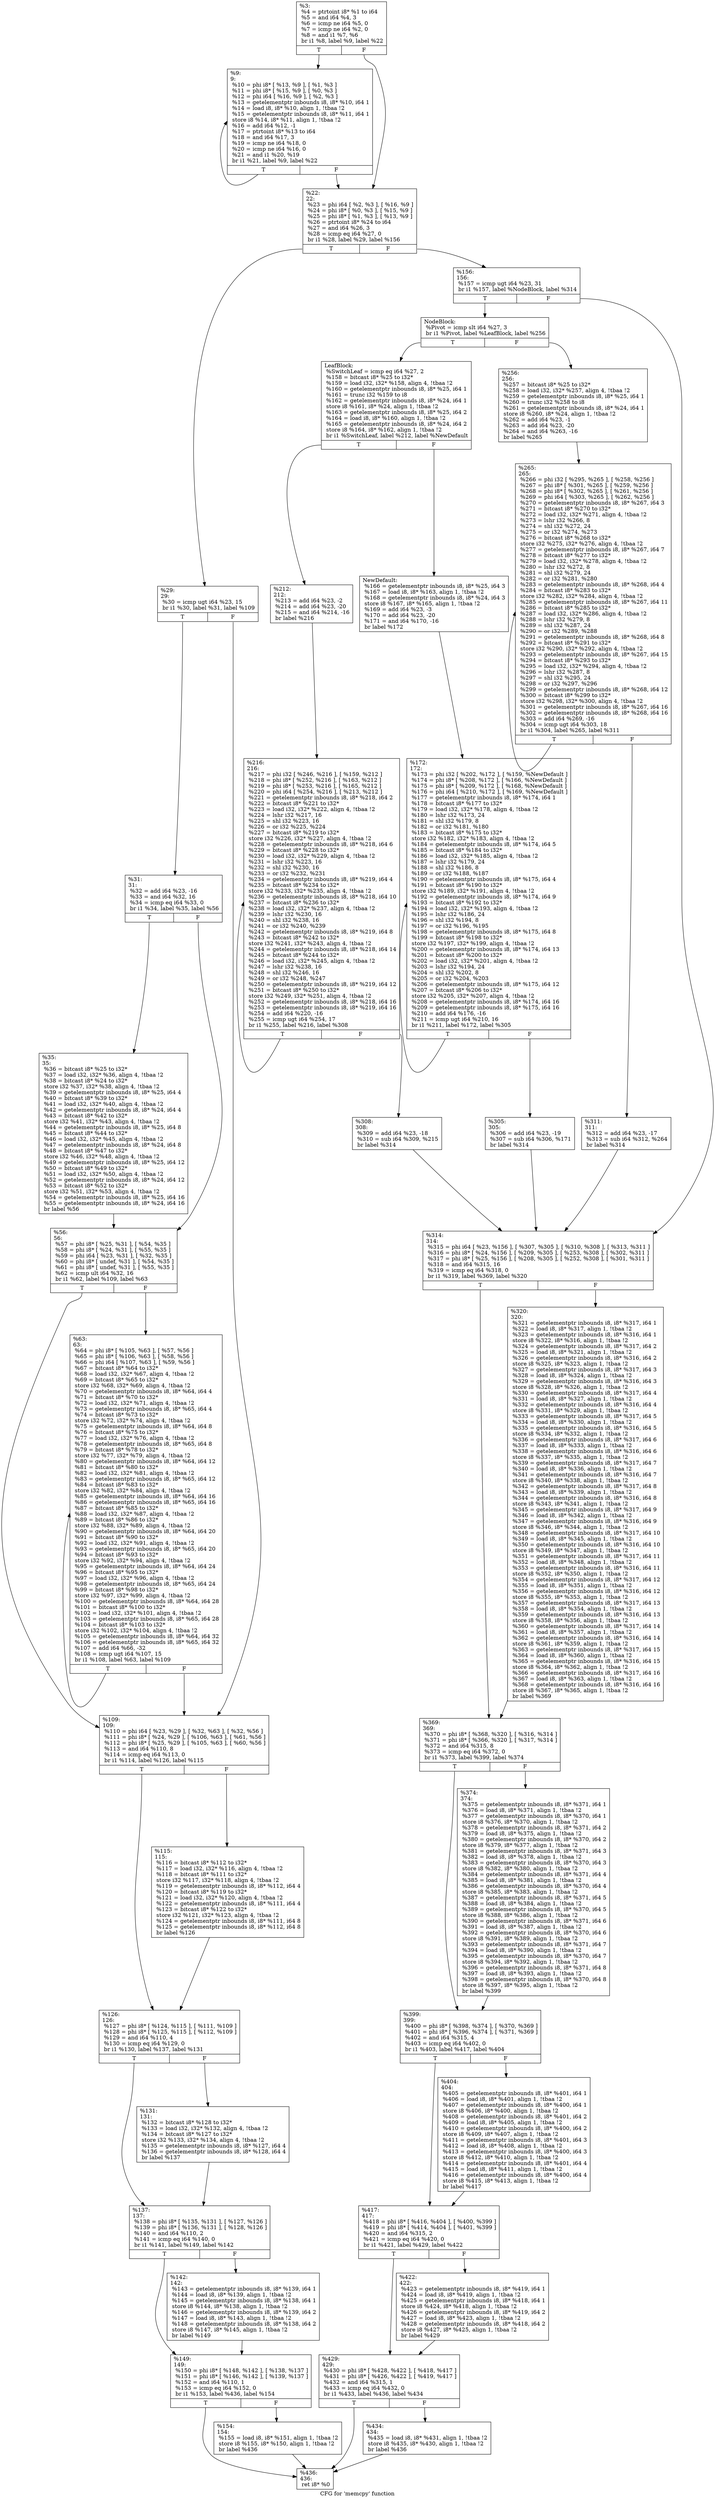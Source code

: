 digraph "CFG for 'memcpy' function" {
	label="CFG for 'memcpy' function";

	Node0x1f87d50 [shape=record,label="{%3:\l  %4 = ptrtoint i8* %1 to i64\l  %5 = and i64 %4, 3\l  %6 = icmp ne i64 %5, 0\l  %7 = icmp ne i64 %2, 0\l  %8 = and i1 %7, %6\l  br i1 %8, label %9, label %22\l|{<s0>T|<s1>F}}"];
	Node0x1f87d50:s0 -> Node0x1f8a170;
	Node0x1f87d50:s1 -> Node0x1f8a240;
	Node0x1f8a170 [shape=record,label="{%9:\l9:                                                \l  %10 = phi i8* [ %13, %9 ], [ %1, %3 ]\l  %11 = phi i8* [ %15, %9 ], [ %0, %3 ]\l  %12 = phi i64 [ %16, %9 ], [ %2, %3 ]\l  %13 = getelementptr inbounds i8, i8* %10, i64 1\l  %14 = load i8, i8* %10, align 1, !tbaa !2\l  %15 = getelementptr inbounds i8, i8* %11, i64 1\l  store i8 %14, i8* %11, align 1, !tbaa !2\l  %16 = add i64 %12, -1\l  %17 = ptrtoint i8* %13 to i64\l  %18 = and i64 %17, 3\l  %19 = icmp ne i64 %18, 0\l  %20 = icmp ne i64 %16, 0\l  %21 = and i1 %20, %19\l  br i1 %21, label %9, label %22\l|{<s0>T|<s1>F}}"];
	Node0x1f8a170:s0 -> Node0x1f8a170;
	Node0x1f8a170:s1 -> Node0x1f8a240;
	Node0x1f8a240 [shape=record,label="{%22:\l22:                                               \l  %23 = phi i64 [ %2, %3 ], [ %16, %9 ]\l  %24 = phi i8* [ %0, %3 ], [ %15, %9 ]\l  %25 = phi i8* [ %1, %3 ], [ %13, %9 ]\l  %26 = ptrtoint i8* %24 to i64\l  %27 = and i64 %26, 3\l  %28 = icmp eq i64 %27, 0\l  br i1 %28, label %29, label %156\l|{<s0>T|<s1>F}}"];
	Node0x1f8a240:s0 -> Node0x1f8a290;
	Node0x1f8a240:s1 -> Node0x1f8a6a0;
	Node0x1f8a290 [shape=record,label="{%29:\l29:                                               \l  %30 = icmp ugt i64 %23, 15\l  br i1 %30, label %31, label %109\l|{<s0>T|<s1>F}}"];
	Node0x1f8a290:s0 -> Node0x1f8a2e0;
	Node0x1f8a290:s1 -> Node0x1f8a420;
	Node0x1f8a2e0 [shape=record,label="{%31:\l31:                                               \l  %32 = add i64 %23, -16\l  %33 = and i64 %32, 16\l  %34 = icmp eq i64 %33, 0\l  br i1 %34, label %35, label %56\l|{<s0>T|<s1>F}}"];
	Node0x1f8a2e0:s0 -> Node0x1f8a330;
	Node0x1f8a2e0:s1 -> Node0x1f8a380;
	Node0x1f8a330 [shape=record,label="{%35:\l35:                                               \l  %36 = bitcast i8* %25 to i32*\l  %37 = load i32, i32* %36, align 4, !tbaa !2\l  %38 = bitcast i8* %24 to i32*\l  store i32 %37, i32* %38, align 4, !tbaa !2\l  %39 = getelementptr inbounds i8, i8* %25, i64 4\l  %40 = bitcast i8* %39 to i32*\l  %41 = load i32, i32* %40, align 4, !tbaa !2\l  %42 = getelementptr inbounds i8, i8* %24, i64 4\l  %43 = bitcast i8* %42 to i32*\l  store i32 %41, i32* %43, align 4, !tbaa !2\l  %44 = getelementptr inbounds i8, i8* %25, i64 8\l  %45 = bitcast i8* %44 to i32*\l  %46 = load i32, i32* %45, align 4, !tbaa !2\l  %47 = getelementptr inbounds i8, i8* %24, i64 8\l  %48 = bitcast i8* %47 to i32*\l  store i32 %46, i32* %48, align 4, !tbaa !2\l  %49 = getelementptr inbounds i8, i8* %25, i64 12\l  %50 = bitcast i8* %49 to i32*\l  %51 = load i32, i32* %50, align 4, !tbaa !2\l  %52 = getelementptr inbounds i8, i8* %24, i64 12\l  %53 = bitcast i8* %52 to i32*\l  store i32 %51, i32* %53, align 4, !tbaa !2\l  %54 = getelementptr inbounds i8, i8* %25, i64 16\l  %55 = getelementptr inbounds i8, i8* %24, i64 16\l  br label %56\l}"];
	Node0x1f8a330 -> Node0x1f8a380;
	Node0x1f8a380 [shape=record,label="{%56:\l56:                                               \l  %57 = phi i8* [ %25, %31 ], [ %54, %35 ]\l  %58 = phi i8* [ %24, %31 ], [ %55, %35 ]\l  %59 = phi i64 [ %23, %31 ], [ %32, %35 ]\l  %60 = phi i8* [ undef, %31 ], [ %54, %35 ]\l  %61 = phi i8* [ undef, %31 ], [ %55, %35 ]\l  %62 = icmp ult i64 %32, 16\l  br i1 %62, label %109, label %63\l|{<s0>T|<s1>F}}"];
	Node0x1f8a380:s0 -> Node0x1f8a420;
	Node0x1f8a380:s1 -> Node0x1f8a3d0;
	Node0x1f8a3d0 [shape=record,label="{%63:\l63:                                               \l  %64 = phi i8* [ %105, %63 ], [ %57, %56 ]\l  %65 = phi i8* [ %106, %63 ], [ %58, %56 ]\l  %66 = phi i64 [ %107, %63 ], [ %59, %56 ]\l  %67 = bitcast i8* %64 to i32*\l  %68 = load i32, i32* %67, align 4, !tbaa !2\l  %69 = bitcast i8* %65 to i32*\l  store i32 %68, i32* %69, align 4, !tbaa !2\l  %70 = getelementptr inbounds i8, i8* %64, i64 4\l  %71 = bitcast i8* %70 to i32*\l  %72 = load i32, i32* %71, align 4, !tbaa !2\l  %73 = getelementptr inbounds i8, i8* %65, i64 4\l  %74 = bitcast i8* %73 to i32*\l  store i32 %72, i32* %74, align 4, !tbaa !2\l  %75 = getelementptr inbounds i8, i8* %64, i64 8\l  %76 = bitcast i8* %75 to i32*\l  %77 = load i32, i32* %76, align 4, !tbaa !2\l  %78 = getelementptr inbounds i8, i8* %65, i64 8\l  %79 = bitcast i8* %78 to i32*\l  store i32 %77, i32* %79, align 4, !tbaa !2\l  %80 = getelementptr inbounds i8, i8* %64, i64 12\l  %81 = bitcast i8* %80 to i32*\l  %82 = load i32, i32* %81, align 4, !tbaa !2\l  %83 = getelementptr inbounds i8, i8* %65, i64 12\l  %84 = bitcast i8* %83 to i32*\l  store i32 %82, i32* %84, align 4, !tbaa !2\l  %85 = getelementptr inbounds i8, i8* %64, i64 16\l  %86 = getelementptr inbounds i8, i8* %65, i64 16\l  %87 = bitcast i8* %85 to i32*\l  %88 = load i32, i32* %87, align 4, !tbaa !2\l  %89 = bitcast i8* %86 to i32*\l  store i32 %88, i32* %89, align 4, !tbaa !2\l  %90 = getelementptr inbounds i8, i8* %64, i64 20\l  %91 = bitcast i8* %90 to i32*\l  %92 = load i32, i32* %91, align 4, !tbaa !2\l  %93 = getelementptr inbounds i8, i8* %65, i64 20\l  %94 = bitcast i8* %93 to i32*\l  store i32 %92, i32* %94, align 4, !tbaa !2\l  %95 = getelementptr inbounds i8, i8* %64, i64 24\l  %96 = bitcast i8* %95 to i32*\l  %97 = load i32, i32* %96, align 4, !tbaa !2\l  %98 = getelementptr inbounds i8, i8* %65, i64 24\l  %99 = bitcast i8* %98 to i32*\l  store i32 %97, i32* %99, align 4, !tbaa !2\l  %100 = getelementptr inbounds i8, i8* %64, i64 28\l  %101 = bitcast i8* %100 to i32*\l  %102 = load i32, i32* %101, align 4, !tbaa !2\l  %103 = getelementptr inbounds i8, i8* %65, i64 28\l  %104 = bitcast i8* %103 to i32*\l  store i32 %102, i32* %104, align 4, !tbaa !2\l  %105 = getelementptr inbounds i8, i8* %64, i64 32\l  %106 = getelementptr inbounds i8, i8* %65, i64 32\l  %107 = add i64 %66, -32\l  %108 = icmp ugt i64 %107, 15\l  br i1 %108, label %63, label %109\l|{<s0>T|<s1>F}}"];
	Node0x1f8a3d0:s0 -> Node0x1f8a3d0;
	Node0x1f8a3d0:s1 -> Node0x1f8a420;
	Node0x1f8a420 [shape=record,label="{%109:\l109:                                              \l  %110 = phi i64 [ %23, %29 ], [ %32, %63 ], [ %32, %56 ]\l  %111 = phi i8* [ %24, %29 ], [ %106, %63 ], [ %61, %56 ]\l  %112 = phi i8* [ %25, %29 ], [ %105, %63 ], [ %60, %56 ]\l  %113 = and i64 %110, 8\l  %114 = icmp eq i64 %113, 0\l  br i1 %114, label %126, label %115\l|{<s0>T|<s1>F}}"];
	Node0x1f8a420:s0 -> Node0x1f8a4c0;
	Node0x1f8a420:s1 -> Node0x1f8a470;
	Node0x1f8a470 [shape=record,label="{%115:\l115:                                              \l  %116 = bitcast i8* %112 to i32*\l  %117 = load i32, i32* %116, align 4, !tbaa !2\l  %118 = bitcast i8* %111 to i32*\l  store i32 %117, i32* %118, align 4, !tbaa !2\l  %119 = getelementptr inbounds i8, i8* %112, i64 4\l  %120 = bitcast i8* %119 to i32*\l  %121 = load i32, i32* %120, align 4, !tbaa !2\l  %122 = getelementptr inbounds i8, i8* %111, i64 4\l  %123 = bitcast i8* %122 to i32*\l  store i32 %121, i32* %123, align 4, !tbaa !2\l  %124 = getelementptr inbounds i8, i8* %111, i64 8\l  %125 = getelementptr inbounds i8, i8* %112, i64 8\l  br label %126\l}"];
	Node0x1f8a470 -> Node0x1f8a4c0;
	Node0x1f8a4c0 [shape=record,label="{%126:\l126:                                              \l  %127 = phi i8* [ %124, %115 ], [ %111, %109 ]\l  %128 = phi i8* [ %125, %115 ], [ %112, %109 ]\l  %129 = and i64 %110, 4\l  %130 = icmp eq i64 %129, 0\l  br i1 %130, label %137, label %131\l|{<s0>T|<s1>F}}"];
	Node0x1f8a4c0:s0 -> Node0x1f8a560;
	Node0x1f8a4c0:s1 -> Node0x1f8a510;
	Node0x1f8a510 [shape=record,label="{%131:\l131:                                              \l  %132 = bitcast i8* %128 to i32*\l  %133 = load i32, i32* %132, align 4, !tbaa !2\l  %134 = bitcast i8* %127 to i32*\l  store i32 %133, i32* %134, align 4, !tbaa !2\l  %135 = getelementptr inbounds i8, i8* %127, i64 4\l  %136 = getelementptr inbounds i8, i8* %128, i64 4\l  br label %137\l}"];
	Node0x1f8a510 -> Node0x1f8a560;
	Node0x1f8a560 [shape=record,label="{%137:\l137:                                              \l  %138 = phi i8* [ %135, %131 ], [ %127, %126 ]\l  %139 = phi i8* [ %136, %131 ], [ %128, %126 ]\l  %140 = and i64 %110, 2\l  %141 = icmp eq i64 %140, 0\l  br i1 %141, label %149, label %142\l|{<s0>T|<s1>F}}"];
	Node0x1f8a560:s0 -> Node0x1f8a600;
	Node0x1f8a560:s1 -> Node0x1f8a5b0;
	Node0x1f8a5b0 [shape=record,label="{%142:\l142:                                              \l  %143 = getelementptr inbounds i8, i8* %139, i64 1\l  %144 = load i8, i8* %139, align 1, !tbaa !2\l  %145 = getelementptr inbounds i8, i8* %138, i64 1\l  store i8 %144, i8* %138, align 1, !tbaa !2\l  %146 = getelementptr inbounds i8, i8* %139, i64 2\l  %147 = load i8, i8* %143, align 1, !tbaa !2\l  %148 = getelementptr inbounds i8, i8* %138, i64 2\l  store i8 %147, i8* %145, align 1, !tbaa !2\l  br label %149\l}"];
	Node0x1f8a5b0 -> Node0x1f8a600;
	Node0x1f8a600 [shape=record,label="{%149:\l149:                                              \l  %150 = phi i8* [ %148, %142 ], [ %138, %137 ]\l  %151 = phi i8* [ %146, %142 ], [ %139, %137 ]\l  %152 = and i64 %110, 1\l  %153 = icmp eq i64 %152, 0\l  br i1 %153, label %436, label %154\l|{<s0>T|<s1>F}}"];
	Node0x1f8a600:s0 -> Node0x1f8ad80;
	Node0x1f8a600:s1 -> Node0x1f8a650;
	Node0x1f8a650 [shape=record,label="{%154:\l154:                                              \l  %155 = load i8, i8* %151, align 1, !tbaa !2\l  store i8 %155, i8* %150, align 1, !tbaa !2\l  br label %436\l}"];
	Node0x1f8a650 -> Node0x1f8ad80;
	Node0x1f8a6a0 [shape=record,label="{%156:\l156:                                              \l  %157 = icmp ugt i64 %23, 31\l  br i1 %157, label %NodeBlock, label %314\l|{<s0>T|<s1>F}}"];
	Node0x1f8a6a0:s0 -> Node0x1f8a6f0;
	Node0x1f8a6a0:s1 -> Node0x1f8aa60;
	Node0x1f8a6f0 [shape=record,label="{NodeBlock:                                        \l  %Pivot = icmp slt i64 %27, 3\l  br i1 %Pivot, label %LeafBlock, label %256\l|{<s0>T|<s1>F}}"];
	Node0x1f8a6f0:s0 -> Node0x1f8a740;
	Node0x1f8a6f0:s1 -> Node0x1f8a8d0;
	Node0x1f8a740 [shape=record,label="{LeafBlock:                                        \l  %SwitchLeaf = icmp eq i64 %27, 2\l  %158 = bitcast i8* %25 to i32*\l  %159 = load i32, i32* %158, align 4, !tbaa !2\l  %160 = getelementptr inbounds i8, i8* %25, i64 1\l  %161 = trunc i32 %159 to i8\l  %162 = getelementptr inbounds i8, i8* %24, i64 1\l  store i8 %161, i8* %24, align 1, !tbaa !2\l  %163 = getelementptr inbounds i8, i8* %25, i64 2\l  %164 = load i8, i8* %160, align 1, !tbaa !2\l  %165 = getelementptr inbounds i8, i8* %24, i64 2\l  store i8 %164, i8* %162, align 1, !tbaa !2\l  br i1 %SwitchLeaf, label %212, label %NewDefault\l|{<s0>T|<s1>F}}"];
	Node0x1f8a740:s0 -> Node0x1f8a830;
	Node0x1f8a740:s1 -> Node0x1f8a790;
	Node0x1f8a790 [shape=record,label="{NewDefault:                                       \l  %166 = getelementptr inbounds i8, i8* %25, i64 3\l  %167 = load i8, i8* %163, align 1, !tbaa !2\l  %168 = getelementptr inbounds i8, i8* %24, i64 3\l  store i8 %167, i8* %165, align 1, !tbaa !2\l  %169 = add i64 %23, -3\l  %170 = add i64 %23, -20\l  %171 = and i64 %170, -16\l  br label %172\l}"];
	Node0x1f8a790 -> Node0x1f8a7e0;
	Node0x1f8a7e0 [shape=record,label="{%172:\l172:                                              \l  %173 = phi i32 [ %202, %172 ], [ %159, %NewDefault ]\l  %174 = phi i8* [ %208, %172 ], [ %166, %NewDefault ]\l  %175 = phi i8* [ %209, %172 ], [ %168, %NewDefault ]\l  %176 = phi i64 [ %210, %172 ], [ %169, %NewDefault ]\l  %177 = getelementptr inbounds i8, i8* %174, i64 1\l  %178 = bitcast i8* %177 to i32*\l  %179 = load i32, i32* %178, align 4, !tbaa !2\l  %180 = lshr i32 %173, 24\l  %181 = shl i32 %179, 8\l  %182 = or i32 %181, %180\l  %183 = bitcast i8* %175 to i32*\l  store i32 %182, i32* %183, align 4, !tbaa !2\l  %184 = getelementptr inbounds i8, i8* %174, i64 5\l  %185 = bitcast i8* %184 to i32*\l  %186 = load i32, i32* %185, align 4, !tbaa !2\l  %187 = lshr i32 %179, 24\l  %188 = shl i32 %186, 8\l  %189 = or i32 %188, %187\l  %190 = getelementptr inbounds i8, i8* %175, i64 4\l  %191 = bitcast i8* %190 to i32*\l  store i32 %189, i32* %191, align 4, !tbaa !2\l  %192 = getelementptr inbounds i8, i8* %174, i64 9\l  %193 = bitcast i8* %192 to i32*\l  %194 = load i32, i32* %193, align 4, !tbaa !2\l  %195 = lshr i32 %186, 24\l  %196 = shl i32 %194, 8\l  %197 = or i32 %196, %195\l  %198 = getelementptr inbounds i8, i8* %175, i64 8\l  %199 = bitcast i8* %198 to i32*\l  store i32 %197, i32* %199, align 4, !tbaa !2\l  %200 = getelementptr inbounds i8, i8* %174, i64 13\l  %201 = bitcast i8* %200 to i32*\l  %202 = load i32, i32* %201, align 4, !tbaa !2\l  %203 = lshr i32 %194, 24\l  %204 = shl i32 %202, 8\l  %205 = or i32 %204, %203\l  %206 = getelementptr inbounds i8, i8* %175, i64 12\l  %207 = bitcast i8* %206 to i32*\l  store i32 %205, i32* %207, align 4, !tbaa !2\l  %208 = getelementptr inbounds i8, i8* %174, i64 16\l  %209 = getelementptr inbounds i8, i8* %175, i64 16\l  %210 = add i64 %176, -16\l  %211 = icmp ugt i64 %210, 16\l  br i1 %211, label %172, label %305\l|{<s0>T|<s1>F}}"];
	Node0x1f8a7e0:s0 -> Node0x1f8a7e0;
	Node0x1f8a7e0:s1 -> Node0x1f8a970;
	Node0x1f8a830 [shape=record,label="{%212:\l212:                                              \l  %213 = add i64 %23, -2\l  %214 = add i64 %23, -20\l  %215 = and i64 %214, -16\l  br label %216\l}"];
	Node0x1f8a830 -> Node0x1f8a880;
	Node0x1f8a880 [shape=record,label="{%216:\l216:                                              \l  %217 = phi i32 [ %246, %216 ], [ %159, %212 ]\l  %218 = phi i8* [ %252, %216 ], [ %163, %212 ]\l  %219 = phi i8* [ %253, %216 ], [ %165, %212 ]\l  %220 = phi i64 [ %254, %216 ], [ %213, %212 ]\l  %221 = getelementptr inbounds i8, i8* %218, i64 2\l  %222 = bitcast i8* %221 to i32*\l  %223 = load i32, i32* %222, align 4, !tbaa !2\l  %224 = lshr i32 %217, 16\l  %225 = shl i32 %223, 16\l  %226 = or i32 %225, %224\l  %227 = bitcast i8* %219 to i32*\l  store i32 %226, i32* %227, align 4, !tbaa !2\l  %228 = getelementptr inbounds i8, i8* %218, i64 6\l  %229 = bitcast i8* %228 to i32*\l  %230 = load i32, i32* %229, align 4, !tbaa !2\l  %231 = lshr i32 %223, 16\l  %232 = shl i32 %230, 16\l  %233 = or i32 %232, %231\l  %234 = getelementptr inbounds i8, i8* %219, i64 4\l  %235 = bitcast i8* %234 to i32*\l  store i32 %233, i32* %235, align 4, !tbaa !2\l  %236 = getelementptr inbounds i8, i8* %218, i64 10\l  %237 = bitcast i8* %236 to i32*\l  %238 = load i32, i32* %237, align 4, !tbaa !2\l  %239 = lshr i32 %230, 16\l  %240 = shl i32 %238, 16\l  %241 = or i32 %240, %239\l  %242 = getelementptr inbounds i8, i8* %219, i64 8\l  %243 = bitcast i8* %242 to i32*\l  store i32 %241, i32* %243, align 4, !tbaa !2\l  %244 = getelementptr inbounds i8, i8* %218, i64 14\l  %245 = bitcast i8* %244 to i32*\l  %246 = load i32, i32* %245, align 4, !tbaa !2\l  %247 = lshr i32 %238, 16\l  %248 = shl i32 %246, 16\l  %249 = or i32 %248, %247\l  %250 = getelementptr inbounds i8, i8* %219, i64 12\l  %251 = bitcast i8* %250 to i32*\l  store i32 %249, i32* %251, align 4, !tbaa !2\l  %252 = getelementptr inbounds i8, i8* %218, i64 16\l  %253 = getelementptr inbounds i8, i8* %219, i64 16\l  %254 = add i64 %220, -16\l  %255 = icmp ugt i64 %254, 17\l  br i1 %255, label %216, label %308\l|{<s0>T|<s1>F}}"];
	Node0x1f8a880:s0 -> Node0x1f8a880;
	Node0x1f8a880:s1 -> Node0x1f8a9c0;
	Node0x1f8a8d0 [shape=record,label="{%256:\l256:                                              \l  %257 = bitcast i8* %25 to i32*\l  %258 = load i32, i32* %257, align 4, !tbaa !2\l  %259 = getelementptr inbounds i8, i8* %25, i64 1\l  %260 = trunc i32 %258 to i8\l  %261 = getelementptr inbounds i8, i8* %24, i64 1\l  store i8 %260, i8* %24, align 1, !tbaa !2\l  %262 = add i64 %23, -1\l  %263 = add i64 %23, -20\l  %264 = and i64 %263, -16\l  br label %265\l}"];
	Node0x1f8a8d0 -> Node0x1f8a920;
	Node0x1f8a920 [shape=record,label="{%265:\l265:                                              \l  %266 = phi i32 [ %295, %265 ], [ %258, %256 ]\l  %267 = phi i8* [ %301, %265 ], [ %259, %256 ]\l  %268 = phi i8* [ %302, %265 ], [ %261, %256 ]\l  %269 = phi i64 [ %303, %265 ], [ %262, %256 ]\l  %270 = getelementptr inbounds i8, i8* %267, i64 3\l  %271 = bitcast i8* %270 to i32*\l  %272 = load i32, i32* %271, align 4, !tbaa !2\l  %273 = lshr i32 %266, 8\l  %274 = shl i32 %272, 24\l  %275 = or i32 %274, %273\l  %276 = bitcast i8* %268 to i32*\l  store i32 %275, i32* %276, align 4, !tbaa !2\l  %277 = getelementptr inbounds i8, i8* %267, i64 7\l  %278 = bitcast i8* %277 to i32*\l  %279 = load i32, i32* %278, align 4, !tbaa !2\l  %280 = lshr i32 %272, 8\l  %281 = shl i32 %279, 24\l  %282 = or i32 %281, %280\l  %283 = getelementptr inbounds i8, i8* %268, i64 4\l  %284 = bitcast i8* %283 to i32*\l  store i32 %282, i32* %284, align 4, !tbaa !2\l  %285 = getelementptr inbounds i8, i8* %267, i64 11\l  %286 = bitcast i8* %285 to i32*\l  %287 = load i32, i32* %286, align 4, !tbaa !2\l  %288 = lshr i32 %279, 8\l  %289 = shl i32 %287, 24\l  %290 = or i32 %289, %288\l  %291 = getelementptr inbounds i8, i8* %268, i64 8\l  %292 = bitcast i8* %291 to i32*\l  store i32 %290, i32* %292, align 4, !tbaa !2\l  %293 = getelementptr inbounds i8, i8* %267, i64 15\l  %294 = bitcast i8* %293 to i32*\l  %295 = load i32, i32* %294, align 4, !tbaa !2\l  %296 = lshr i32 %287, 8\l  %297 = shl i32 %295, 24\l  %298 = or i32 %297, %296\l  %299 = getelementptr inbounds i8, i8* %268, i64 12\l  %300 = bitcast i8* %299 to i32*\l  store i32 %298, i32* %300, align 4, !tbaa !2\l  %301 = getelementptr inbounds i8, i8* %267, i64 16\l  %302 = getelementptr inbounds i8, i8* %268, i64 16\l  %303 = add i64 %269, -16\l  %304 = icmp ugt i64 %303, 18\l  br i1 %304, label %265, label %311\l|{<s0>T|<s1>F}}"];
	Node0x1f8a920:s0 -> Node0x1f8a920;
	Node0x1f8a920:s1 -> Node0x1f8aa10;
	Node0x1f8a970 [shape=record,label="{%305:\l305:                                              \l  %306 = add i64 %23, -19\l  %307 = sub i64 %306, %171\l  br label %314\l}"];
	Node0x1f8a970 -> Node0x1f8aa60;
	Node0x1f8a9c0 [shape=record,label="{%308:\l308:                                              \l  %309 = add i64 %23, -18\l  %310 = sub i64 %309, %215\l  br label %314\l}"];
	Node0x1f8a9c0 -> Node0x1f8aa60;
	Node0x1f8aa10 [shape=record,label="{%311:\l311:                                              \l  %312 = add i64 %23, -17\l  %313 = sub i64 %312, %264\l  br label %314\l}"];
	Node0x1f8aa10 -> Node0x1f8aa60;
	Node0x1f8aa60 [shape=record,label="{%314:\l314:                                              \l  %315 = phi i64 [ %23, %156 ], [ %307, %305 ], [ %310, %308 ], [ %313, %311 ]\l  %316 = phi i8* [ %24, %156 ], [ %209, %305 ], [ %253, %308 ], [ %302, %311 ]\l  %317 = phi i8* [ %25, %156 ], [ %208, %305 ], [ %252, %308 ], [ %301, %311 ]\l  %318 = and i64 %315, 16\l  %319 = icmp eq i64 %318, 0\l  br i1 %319, label %369, label %320\l|{<s0>T|<s1>F}}"];
	Node0x1f8aa60:s0 -> Node0x1f8ab00;
	Node0x1f8aa60:s1 -> Node0x1f8aab0;
	Node0x1f8aab0 [shape=record,label="{%320:\l320:                                              \l  %321 = getelementptr inbounds i8, i8* %317, i64 1\l  %322 = load i8, i8* %317, align 1, !tbaa !2\l  %323 = getelementptr inbounds i8, i8* %316, i64 1\l  store i8 %322, i8* %316, align 1, !tbaa !2\l  %324 = getelementptr inbounds i8, i8* %317, i64 2\l  %325 = load i8, i8* %321, align 1, !tbaa !2\l  %326 = getelementptr inbounds i8, i8* %316, i64 2\l  store i8 %325, i8* %323, align 1, !tbaa !2\l  %327 = getelementptr inbounds i8, i8* %317, i64 3\l  %328 = load i8, i8* %324, align 1, !tbaa !2\l  %329 = getelementptr inbounds i8, i8* %316, i64 3\l  store i8 %328, i8* %326, align 1, !tbaa !2\l  %330 = getelementptr inbounds i8, i8* %317, i64 4\l  %331 = load i8, i8* %327, align 1, !tbaa !2\l  %332 = getelementptr inbounds i8, i8* %316, i64 4\l  store i8 %331, i8* %329, align 1, !tbaa !2\l  %333 = getelementptr inbounds i8, i8* %317, i64 5\l  %334 = load i8, i8* %330, align 1, !tbaa !2\l  %335 = getelementptr inbounds i8, i8* %316, i64 5\l  store i8 %334, i8* %332, align 1, !tbaa !2\l  %336 = getelementptr inbounds i8, i8* %317, i64 6\l  %337 = load i8, i8* %333, align 1, !tbaa !2\l  %338 = getelementptr inbounds i8, i8* %316, i64 6\l  store i8 %337, i8* %335, align 1, !tbaa !2\l  %339 = getelementptr inbounds i8, i8* %317, i64 7\l  %340 = load i8, i8* %336, align 1, !tbaa !2\l  %341 = getelementptr inbounds i8, i8* %316, i64 7\l  store i8 %340, i8* %338, align 1, !tbaa !2\l  %342 = getelementptr inbounds i8, i8* %317, i64 8\l  %343 = load i8, i8* %339, align 1, !tbaa !2\l  %344 = getelementptr inbounds i8, i8* %316, i64 8\l  store i8 %343, i8* %341, align 1, !tbaa !2\l  %345 = getelementptr inbounds i8, i8* %317, i64 9\l  %346 = load i8, i8* %342, align 1, !tbaa !2\l  %347 = getelementptr inbounds i8, i8* %316, i64 9\l  store i8 %346, i8* %344, align 1, !tbaa !2\l  %348 = getelementptr inbounds i8, i8* %317, i64 10\l  %349 = load i8, i8* %345, align 1, !tbaa !2\l  %350 = getelementptr inbounds i8, i8* %316, i64 10\l  store i8 %349, i8* %347, align 1, !tbaa !2\l  %351 = getelementptr inbounds i8, i8* %317, i64 11\l  %352 = load i8, i8* %348, align 1, !tbaa !2\l  %353 = getelementptr inbounds i8, i8* %316, i64 11\l  store i8 %352, i8* %350, align 1, !tbaa !2\l  %354 = getelementptr inbounds i8, i8* %317, i64 12\l  %355 = load i8, i8* %351, align 1, !tbaa !2\l  %356 = getelementptr inbounds i8, i8* %316, i64 12\l  store i8 %355, i8* %353, align 1, !tbaa !2\l  %357 = getelementptr inbounds i8, i8* %317, i64 13\l  %358 = load i8, i8* %354, align 1, !tbaa !2\l  %359 = getelementptr inbounds i8, i8* %316, i64 13\l  store i8 %358, i8* %356, align 1, !tbaa !2\l  %360 = getelementptr inbounds i8, i8* %317, i64 14\l  %361 = load i8, i8* %357, align 1, !tbaa !2\l  %362 = getelementptr inbounds i8, i8* %316, i64 14\l  store i8 %361, i8* %359, align 1, !tbaa !2\l  %363 = getelementptr inbounds i8, i8* %317, i64 15\l  %364 = load i8, i8* %360, align 1, !tbaa !2\l  %365 = getelementptr inbounds i8, i8* %316, i64 15\l  store i8 %364, i8* %362, align 1, !tbaa !2\l  %366 = getelementptr inbounds i8, i8* %317, i64 16\l  %367 = load i8, i8* %363, align 1, !tbaa !2\l  %368 = getelementptr inbounds i8, i8* %316, i64 16\l  store i8 %367, i8* %365, align 1, !tbaa !2\l  br label %369\l}"];
	Node0x1f8aab0 -> Node0x1f8ab00;
	Node0x1f8ab00 [shape=record,label="{%369:\l369:                                              \l  %370 = phi i8* [ %368, %320 ], [ %316, %314 ]\l  %371 = phi i8* [ %366, %320 ], [ %317, %314 ]\l  %372 = and i64 %315, 8\l  %373 = icmp eq i64 %372, 0\l  br i1 %373, label %399, label %374\l|{<s0>T|<s1>F}}"];
	Node0x1f8ab00:s0 -> Node0x1f8aba0;
	Node0x1f8ab00:s1 -> Node0x1f8ab50;
	Node0x1f8ab50 [shape=record,label="{%374:\l374:                                              \l  %375 = getelementptr inbounds i8, i8* %371, i64 1\l  %376 = load i8, i8* %371, align 1, !tbaa !2\l  %377 = getelementptr inbounds i8, i8* %370, i64 1\l  store i8 %376, i8* %370, align 1, !tbaa !2\l  %378 = getelementptr inbounds i8, i8* %371, i64 2\l  %379 = load i8, i8* %375, align 1, !tbaa !2\l  %380 = getelementptr inbounds i8, i8* %370, i64 2\l  store i8 %379, i8* %377, align 1, !tbaa !2\l  %381 = getelementptr inbounds i8, i8* %371, i64 3\l  %382 = load i8, i8* %378, align 1, !tbaa !2\l  %383 = getelementptr inbounds i8, i8* %370, i64 3\l  store i8 %382, i8* %380, align 1, !tbaa !2\l  %384 = getelementptr inbounds i8, i8* %371, i64 4\l  %385 = load i8, i8* %381, align 1, !tbaa !2\l  %386 = getelementptr inbounds i8, i8* %370, i64 4\l  store i8 %385, i8* %383, align 1, !tbaa !2\l  %387 = getelementptr inbounds i8, i8* %371, i64 5\l  %388 = load i8, i8* %384, align 1, !tbaa !2\l  %389 = getelementptr inbounds i8, i8* %370, i64 5\l  store i8 %388, i8* %386, align 1, !tbaa !2\l  %390 = getelementptr inbounds i8, i8* %371, i64 6\l  %391 = load i8, i8* %387, align 1, !tbaa !2\l  %392 = getelementptr inbounds i8, i8* %370, i64 6\l  store i8 %391, i8* %389, align 1, !tbaa !2\l  %393 = getelementptr inbounds i8, i8* %371, i64 7\l  %394 = load i8, i8* %390, align 1, !tbaa !2\l  %395 = getelementptr inbounds i8, i8* %370, i64 7\l  store i8 %394, i8* %392, align 1, !tbaa !2\l  %396 = getelementptr inbounds i8, i8* %371, i64 8\l  %397 = load i8, i8* %393, align 1, !tbaa !2\l  %398 = getelementptr inbounds i8, i8* %370, i64 8\l  store i8 %397, i8* %395, align 1, !tbaa !2\l  br label %399\l}"];
	Node0x1f8ab50 -> Node0x1f8aba0;
	Node0x1f8aba0 [shape=record,label="{%399:\l399:                                              \l  %400 = phi i8* [ %398, %374 ], [ %370, %369 ]\l  %401 = phi i8* [ %396, %374 ], [ %371, %369 ]\l  %402 = and i64 %315, 4\l  %403 = icmp eq i64 %402, 0\l  br i1 %403, label %417, label %404\l|{<s0>T|<s1>F}}"];
	Node0x1f8aba0:s0 -> Node0x1f8ac40;
	Node0x1f8aba0:s1 -> Node0x1f8abf0;
	Node0x1f8abf0 [shape=record,label="{%404:\l404:                                              \l  %405 = getelementptr inbounds i8, i8* %401, i64 1\l  %406 = load i8, i8* %401, align 1, !tbaa !2\l  %407 = getelementptr inbounds i8, i8* %400, i64 1\l  store i8 %406, i8* %400, align 1, !tbaa !2\l  %408 = getelementptr inbounds i8, i8* %401, i64 2\l  %409 = load i8, i8* %405, align 1, !tbaa !2\l  %410 = getelementptr inbounds i8, i8* %400, i64 2\l  store i8 %409, i8* %407, align 1, !tbaa !2\l  %411 = getelementptr inbounds i8, i8* %401, i64 3\l  %412 = load i8, i8* %408, align 1, !tbaa !2\l  %413 = getelementptr inbounds i8, i8* %400, i64 3\l  store i8 %412, i8* %410, align 1, !tbaa !2\l  %414 = getelementptr inbounds i8, i8* %401, i64 4\l  %415 = load i8, i8* %411, align 1, !tbaa !2\l  %416 = getelementptr inbounds i8, i8* %400, i64 4\l  store i8 %415, i8* %413, align 1, !tbaa !2\l  br label %417\l}"];
	Node0x1f8abf0 -> Node0x1f8ac40;
	Node0x1f8ac40 [shape=record,label="{%417:\l417:                                              \l  %418 = phi i8* [ %416, %404 ], [ %400, %399 ]\l  %419 = phi i8* [ %414, %404 ], [ %401, %399 ]\l  %420 = and i64 %315, 2\l  %421 = icmp eq i64 %420, 0\l  br i1 %421, label %429, label %422\l|{<s0>T|<s1>F}}"];
	Node0x1f8ac40:s0 -> Node0x1f8ace0;
	Node0x1f8ac40:s1 -> Node0x1f8ac90;
	Node0x1f8ac90 [shape=record,label="{%422:\l422:                                              \l  %423 = getelementptr inbounds i8, i8* %419, i64 1\l  %424 = load i8, i8* %419, align 1, !tbaa !2\l  %425 = getelementptr inbounds i8, i8* %418, i64 1\l  store i8 %424, i8* %418, align 1, !tbaa !2\l  %426 = getelementptr inbounds i8, i8* %419, i64 2\l  %427 = load i8, i8* %423, align 1, !tbaa !2\l  %428 = getelementptr inbounds i8, i8* %418, i64 2\l  store i8 %427, i8* %425, align 1, !tbaa !2\l  br label %429\l}"];
	Node0x1f8ac90 -> Node0x1f8ace0;
	Node0x1f8ace0 [shape=record,label="{%429:\l429:                                              \l  %430 = phi i8* [ %428, %422 ], [ %418, %417 ]\l  %431 = phi i8* [ %426, %422 ], [ %419, %417 ]\l  %432 = and i64 %315, 1\l  %433 = icmp eq i64 %432, 0\l  br i1 %433, label %436, label %434\l|{<s0>T|<s1>F}}"];
	Node0x1f8ace0:s0 -> Node0x1f8ad80;
	Node0x1f8ace0:s1 -> Node0x1f8ad30;
	Node0x1f8ad30 [shape=record,label="{%434:\l434:                                              \l  %435 = load i8, i8* %431, align 1, !tbaa !2\l  store i8 %435, i8* %430, align 1, !tbaa !2\l  br label %436\l}"];
	Node0x1f8ad30 -> Node0x1f8ad80;
	Node0x1f8ad80 [shape=record,label="{%436:\l436:                                              \l  ret i8* %0\l}"];
}

